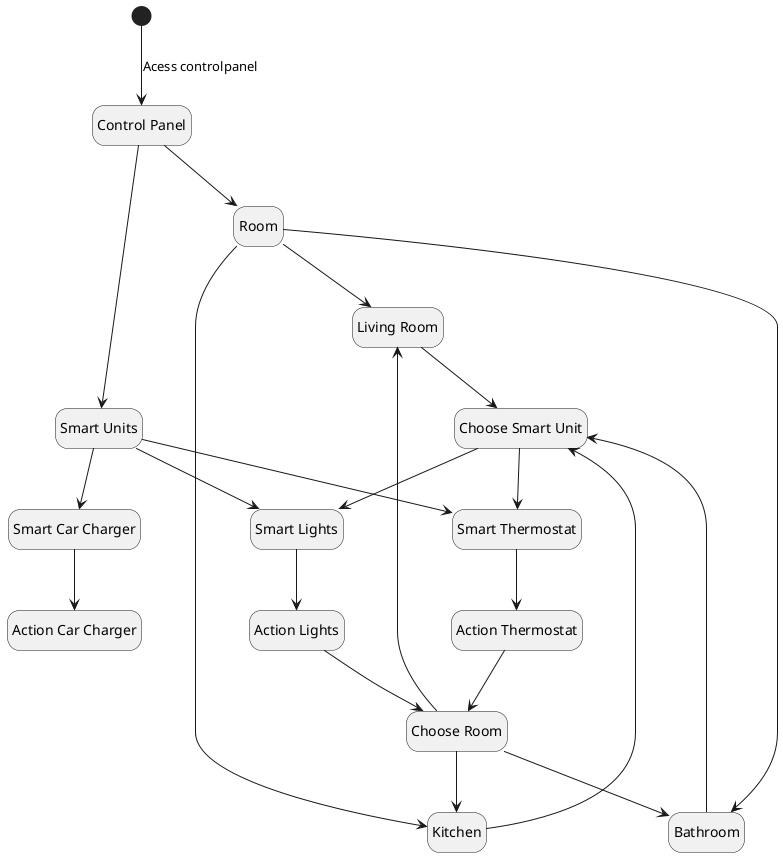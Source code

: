 @startuml
'https://plantuml.com/state-diagram

hide empty description

state "Control Panel" as controlpanel

[*] --> controlpanel : Acess controlpanel

state "Room" as room
state "Smart Units" as units

controlpanel --> room
controlpanel --> units

state "Living Room" as livingroom
state "Kitchen" as kitchen
state "Bathroom" as bathroom

room --> livingroom
room --> kitchen
room --> bathroom

livingroom --> chooseunit
kitchen --> chooseunit
bathroom --> chooseunit

chooseunit --> thermostat
chooseunit --> lightbulb

state "Smart Thermostat" as thermostat
state "Smart Car Charger" as carcharger
state "Smart Lights" as lightbulb

state "Action Thermostat" as actionthermo
state "Action Car Charger" as actioncarcharg
state "Action Lights" as actionlights

units --> thermostat
units --> carcharger
units --> lightbulb

thermostat --> actionthermo
carcharger --> actioncarcharg
lightbulb --> actionlights

actionlights --> chooseroom
actionthermo --> chooseroom

chooseroom --> livingroom
chooseroom --> bathroom
chooseroom --> kitchen

state "Choose Room" as chooseroom
state "Choose Smart Unit" as chooseunit






@enduml